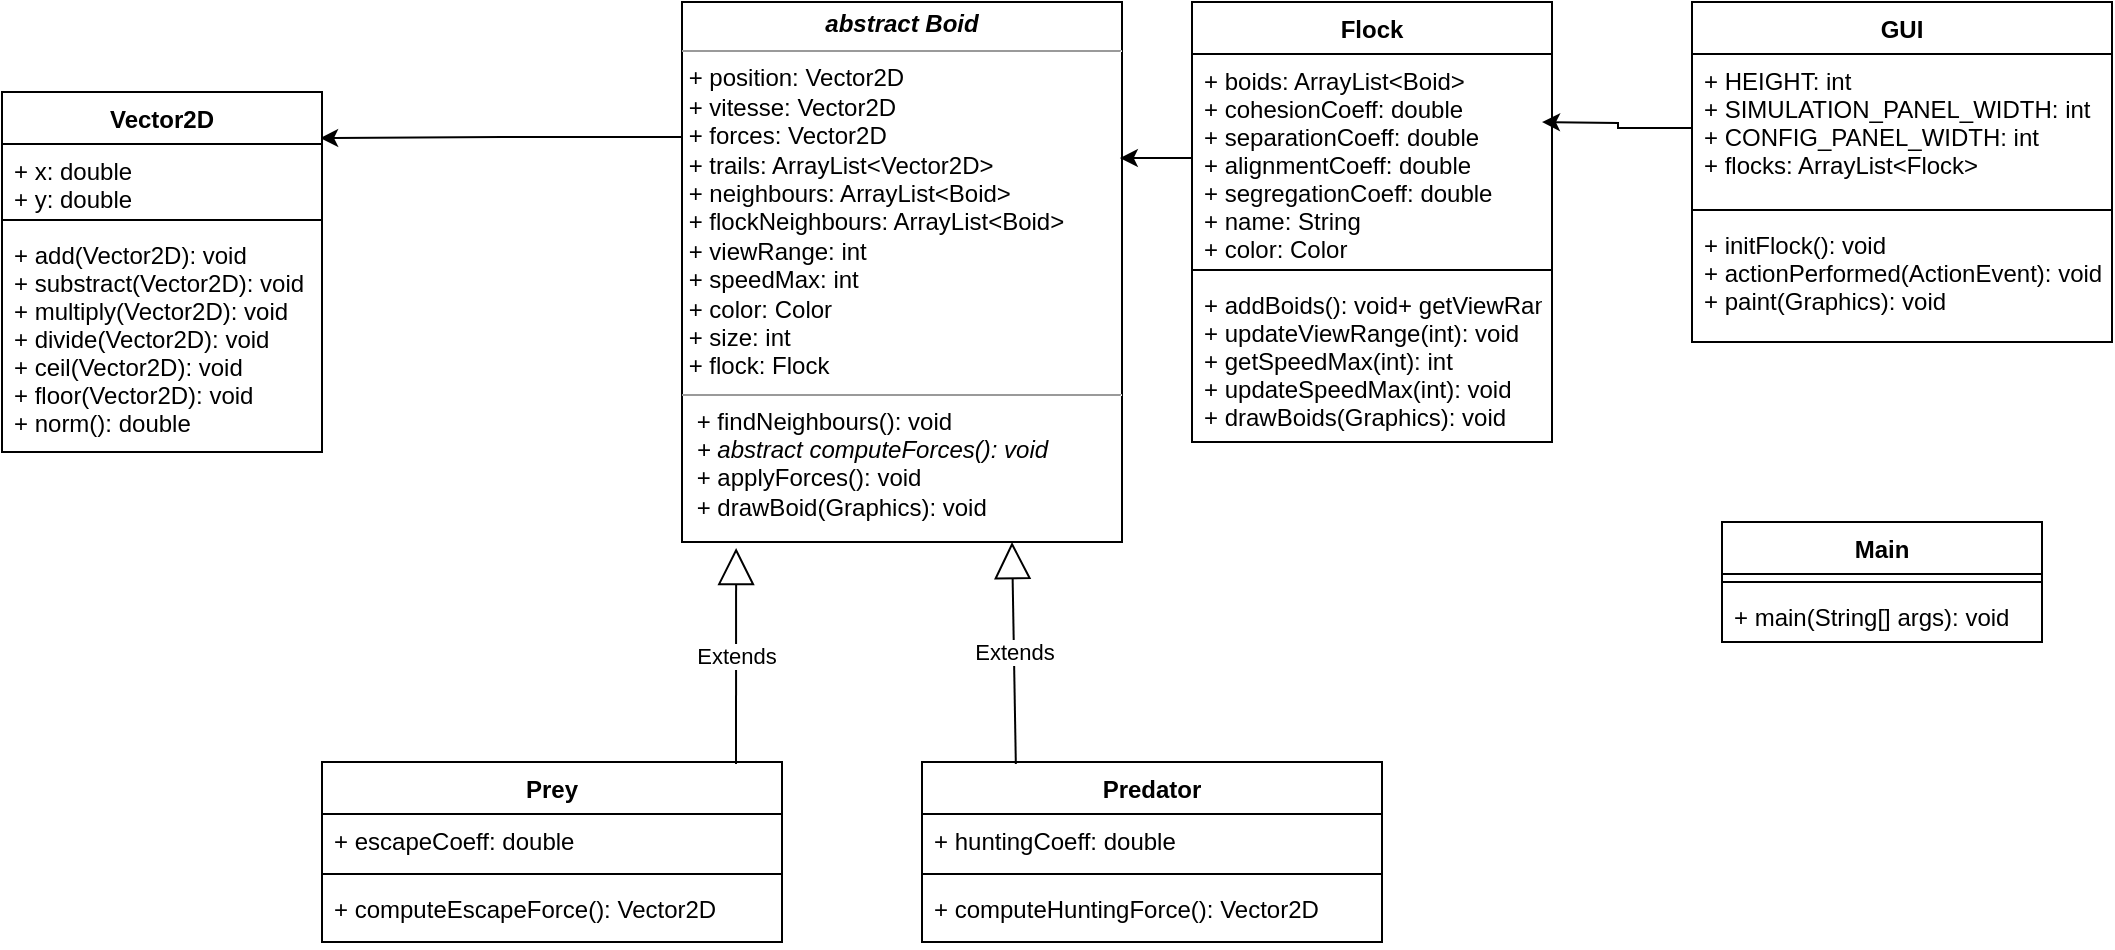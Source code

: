 <mxfile version="16.6.8" type="github">
  <diagram id="tQhhWCgTlTceESivTciR" name="Page-1">
    <mxGraphModel dx="2105" dy="536" grid="1" gridSize="10" guides="1" tooltips="1" connect="1" arrows="1" fold="1" page="1" pageScale="1" pageWidth="827" pageHeight="1169" math="0" shadow="0">
      <root>
        <mxCell id="0" />
        <mxCell id="1" parent="0" />
        <mxCell id="FP-qPfGK_xFJ3-6SMsp6-1" value="Prey" style="swimlane;fontStyle=1;align=center;verticalAlign=top;childLayout=stackLayout;horizontal=1;startSize=26;horizontalStack=0;resizeParent=1;resizeParentMax=0;resizeLast=0;collapsible=1;marginBottom=0;" parent="1" vertex="1">
          <mxGeometry x="-260" y="400" width="230" height="90" as="geometry" />
        </mxCell>
        <mxCell id="p-vpk-FNosqic6lHoFx3-1" value="+ escapeCoeff: double" style="text;strokeColor=none;fillColor=none;align=left;verticalAlign=top;spacingLeft=4;spacingRight=4;overflow=hidden;rotatable=0;points=[[0,0.5],[1,0.5]];portConstraint=eastwest;" vertex="1" parent="FP-qPfGK_xFJ3-6SMsp6-1">
          <mxGeometry y="26" width="230" height="26" as="geometry" />
        </mxCell>
        <mxCell id="FP-qPfGK_xFJ3-6SMsp6-3" value="" style="line;strokeWidth=1;fillColor=none;align=left;verticalAlign=middle;spacingTop=-1;spacingLeft=3;spacingRight=3;rotatable=0;labelPosition=right;points=[];portConstraint=eastwest;" parent="FP-qPfGK_xFJ3-6SMsp6-1" vertex="1">
          <mxGeometry y="52" width="230" height="8" as="geometry" />
        </mxCell>
        <mxCell id="FP-qPfGK_xFJ3-6SMsp6-39" value="+ computeEscapeForce(): Vector2D&#xa;" style="text;strokeColor=none;fillColor=none;align=left;verticalAlign=top;spacingLeft=4;spacingRight=4;overflow=hidden;rotatable=0;points=[[0,0.5],[1,0.5]];portConstraint=eastwest;" parent="FP-qPfGK_xFJ3-6SMsp6-1" vertex="1">
          <mxGeometry y="60" width="230" height="30" as="geometry" />
        </mxCell>
        <mxCell id="FP-qPfGK_xFJ3-6SMsp6-6" value="Flock" style="swimlane;fontStyle=1;align=center;verticalAlign=top;childLayout=stackLayout;horizontal=1;startSize=26;horizontalStack=0;resizeParent=1;resizeParentMax=0;resizeLast=0;collapsible=1;marginBottom=0;" parent="1" vertex="1">
          <mxGeometry x="175" y="20" width="180" height="220" as="geometry" />
        </mxCell>
        <mxCell id="FP-qPfGK_xFJ3-6SMsp6-7" value="+ boids: ArrayList&lt;Boid&gt;&#xa;+ cohesionCoeff: double&#xa;+ separationCoeff: double&#xa;+ alignmentCoeff: double&#xa;+ segregationCoeff: double&#xa;+ name: String&#xa;+ color: Color&#xa;&#xa;" style="text;strokeColor=none;fillColor=none;align=left;verticalAlign=top;spacingLeft=4;spacingRight=4;overflow=hidden;rotatable=0;points=[[0,0.5],[1,0.5]];portConstraint=eastwest;" parent="FP-qPfGK_xFJ3-6SMsp6-6" vertex="1">
          <mxGeometry y="26" width="180" height="104" as="geometry" />
        </mxCell>
        <mxCell id="FP-qPfGK_xFJ3-6SMsp6-8" value="" style="line;strokeWidth=1;fillColor=none;align=left;verticalAlign=middle;spacingTop=-1;spacingLeft=3;spacingRight=3;rotatable=0;labelPosition=right;points=[];portConstraint=eastwest;" parent="FP-qPfGK_xFJ3-6SMsp6-6" vertex="1">
          <mxGeometry y="130" width="180" height="8" as="geometry" />
        </mxCell>
        <mxCell id="FP-qPfGK_xFJ3-6SMsp6-9" value="+ addBoids(): void+ getViewRange(): int&#xa;+ updateViewRange(int): void&#xa;+ getSpeedMax(int): int&#xa;+ updateSpeedMax(int): void&#xa;+ drawBoids(Graphics): void&#xa;" style="text;strokeColor=none;fillColor=none;align=left;verticalAlign=top;spacingLeft=4;spacingRight=4;overflow=hidden;rotatable=0;points=[[0,0.5],[1,0.5]];portConstraint=eastwest;" parent="FP-qPfGK_xFJ3-6SMsp6-6" vertex="1">
          <mxGeometry y="138" width="180" height="82" as="geometry" />
        </mxCell>
        <mxCell id="FP-qPfGK_xFJ3-6SMsp6-10" value="Main" style="swimlane;fontStyle=1;align=center;verticalAlign=top;childLayout=stackLayout;horizontal=1;startSize=26;horizontalStack=0;resizeParent=1;resizeParentMax=0;resizeLast=0;collapsible=1;marginBottom=0;" parent="1" vertex="1">
          <mxGeometry x="440" y="280" width="160" height="60" as="geometry" />
        </mxCell>
        <mxCell id="FP-qPfGK_xFJ3-6SMsp6-12" value="" style="line;strokeWidth=1;fillColor=none;align=left;verticalAlign=middle;spacingTop=-1;spacingLeft=3;spacingRight=3;rotatable=0;labelPosition=right;points=[];portConstraint=eastwest;" parent="FP-qPfGK_xFJ3-6SMsp6-10" vertex="1">
          <mxGeometry y="26" width="160" height="8" as="geometry" />
        </mxCell>
        <mxCell id="FP-qPfGK_xFJ3-6SMsp6-13" value="+ main(String[] args): void" style="text;strokeColor=none;fillColor=none;align=left;verticalAlign=top;spacingLeft=4;spacingRight=4;overflow=hidden;rotatable=0;points=[[0,0.5],[1,0.5]];portConstraint=eastwest;" parent="FP-qPfGK_xFJ3-6SMsp6-10" vertex="1">
          <mxGeometry y="34" width="160" height="26" as="geometry" />
        </mxCell>
        <mxCell id="FP-qPfGK_xFJ3-6SMsp6-14" value="GUI" style="swimlane;fontStyle=1;align=center;verticalAlign=top;childLayout=stackLayout;horizontal=1;startSize=26;horizontalStack=0;resizeParent=1;resizeParentMax=0;resizeLast=0;collapsible=1;marginBottom=0;" parent="1" vertex="1">
          <mxGeometry x="425" y="20" width="210" height="170" as="geometry" />
        </mxCell>
        <mxCell id="FP-qPfGK_xFJ3-6SMsp6-15" value="+ HEIGHT: int&#xa;+ SIMULATION_PANEL_WIDTH: int&#xa;+ CONFIG_PANEL_WIDTH: int&#xa;+ flocks: ArrayList&lt;Flock&gt;" style="text;strokeColor=none;fillColor=none;align=left;verticalAlign=top;spacingLeft=4;spacingRight=4;overflow=hidden;rotatable=0;points=[[0,0.5],[1,0.5]];portConstraint=eastwest;" parent="FP-qPfGK_xFJ3-6SMsp6-14" vertex="1">
          <mxGeometry y="26" width="210" height="74" as="geometry" />
        </mxCell>
        <mxCell id="FP-qPfGK_xFJ3-6SMsp6-16" value="" style="line;strokeWidth=1;fillColor=none;align=left;verticalAlign=middle;spacingTop=-1;spacingLeft=3;spacingRight=3;rotatable=0;labelPosition=right;points=[];portConstraint=eastwest;" parent="FP-qPfGK_xFJ3-6SMsp6-14" vertex="1">
          <mxGeometry y="100" width="210" height="8" as="geometry" />
        </mxCell>
        <mxCell id="FP-qPfGK_xFJ3-6SMsp6-17" value="+ initFlock(): void&#xa;+ actionPerformed(ActionEvent): void&#xa;+ paint(Graphics): void&#xa;&#xa;&#xa;" style="text;strokeColor=none;fillColor=none;align=left;verticalAlign=top;spacingLeft=4;spacingRight=4;overflow=hidden;rotatable=0;points=[[0,0.5],[1,0.5]];portConstraint=eastwest;" parent="FP-qPfGK_xFJ3-6SMsp6-14" vertex="1">
          <mxGeometry y="108" width="210" height="62" as="geometry" />
        </mxCell>
        <mxCell id="p-vpk-FNosqic6lHoFx3-7" style="edgeStyle=orthogonalEdgeStyle;rounded=0;orthogonalLoop=1;jettySize=auto;html=1;exitX=0;exitY=0.25;exitDx=0;exitDy=0;entryX=0.994;entryY=0.128;entryDx=0;entryDy=0;entryPerimeter=0;" edge="1" parent="1" source="FP-qPfGK_xFJ3-6SMsp6-22" target="FP-qPfGK_xFJ3-6SMsp6-35">
          <mxGeometry relative="1" as="geometry" />
        </mxCell>
        <mxCell id="FP-qPfGK_xFJ3-6SMsp6-22" value="&lt;p style=&quot;margin: 0px ; margin-top: 4px ; text-align: center&quot;&gt;&lt;i&gt;&lt;b&gt;abstract &lt;/b&gt;&lt;b&gt;Boid &lt;/b&gt;&lt;/i&gt;&lt;br&gt;&lt;/p&gt;&lt;hr size=&quot;1&quot;&gt;&lt;div&gt;&amp;nbsp;+ position: Vector2D&lt;br&gt;&lt;/div&gt;&lt;div&gt;&amp;nbsp;+ vitesse: Vector2D&lt;/div&gt;&lt;div&gt;&amp;nbsp;+ forces: Vector2D&lt;/div&gt;&lt;div&gt;&amp;nbsp;+ trails: ArrayList&amp;lt;Vector2D&amp;gt;&lt;br&gt;&lt;/div&gt;&lt;div&gt;&amp;nbsp;+ neighbours: ArrayList&amp;lt;Boid&amp;gt;&lt;/div&gt;&lt;div&gt;&amp;nbsp;+ flockNeighbours: ArrayList&amp;lt;Boid&amp;gt;&lt;/div&gt;&lt;div&gt;&amp;nbsp;+ viewRange: int&lt;br&gt;&lt;/div&gt;&lt;div&gt;&amp;nbsp;+ speedMax: int&lt;br&gt;&lt;/div&gt;&lt;div&gt;&amp;nbsp;+ color: Color&lt;/div&gt;&lt;div&gt;&amp;nbsp;+ size: int&lt;/div&gt;&lt;div&gt;&amp;nbsp;+ flock: Flock&lt;/div&gt;&lt;hr size=&quot;1&quot;&gt;&lt;p style=&quot;margin: 0px ; margin-left: 4px&quot;&gt;&amp;nbsp;+ findNeighbours(): void&lt;/p&gt;&lt;p style=&quot;margin: 0px ; margin-left: 4px&quot;&gt;&lt;i&gt;&amp;nbsp;+ abstract computeForces(): void&lt;/i&gt;&lt;/p&gt;&lt;p style=&quot;margin: 0px ; margin-left: 4px&quot;&gt;&amp;nbsp;+ applyForces(): void&lt;/p&gt;&lt;p style=&quot;margin: 0px ; margin-left: 4px&quot;&gt;&amp;nbsp;+ drawBoid(Graphics): void&lt;/p&gt;&lt;p style=&quot;margin: 0px ; margin-left: 4px&quot;&gt;&lt;br&gt;&lt;/p&gt;" style="verticalAlign=top;align=left;overflow=fill;fontSize=12;fontFamily=Helvetica;html=1;" parent="1" vertex="1">
          <mxGeometry x="-80" y="20" width="220" height="270" as="geometry" />
        </mxCell>
        <mxCell id="FP-qPfGK_xFJ3-6SMsp6-35" value="Vector2D" style="swimlane;fontStyle=1;align=center;verticalAlign=top;childLayout=stackLayout;horizontal=1;startSize=26;horizontalStack=0;resizeParent=1;resizeParentMax=0;resizeLast=0;collapsible=1;marginBottom=0;" parent="1" vertex="1">
          <mxGeometry x="-420" y="65" width="160" height="180" as="geometry" />
        </mxCell>
        <mxCell id="FP-qPfGK_xFJ3-6SMsp6-36" value="+ x: double&#xa;+ y: double&#xa;" style="text;strokeColor=none;fillColor=none;align=left;verticalAlign=top;spacingLeft=4;spacingRight=4;overflow=hidden;rotatable=0;points=[[0,0.5],[1,0.5]];portConstraint=eastwest;" parent="FP-qPfGK_xFJ3-6SMsp6-35" vertex="1">
          <mxGeometry y="26" width="160" height="34" as="geometry" />
        </mxCell>
        <mxCell id="FP-qPfGK_xFJ3-6SMsp6-37" value="" style="line;strokeWidth=1;fillColor=none;align=left;verticalAlign=middle;spacingTop=-1;spacingLeft=3;spacingRight=3;rotatable=0;labelPosition=right;points=[];portConstraint=eastwest;" parent="FP-qPfGK_xFJ3-6SMsp6-35" vertex="1">
          <mxGeometry y="60" width="160" height="8" as="geometry" />
        </mxCell>
        <mxCell id="FP-qPfGK_xFJ3-6SMsp6-38" value="+ add(Vector2D): void&#xa;+ substract(Vector2D): void&#xa;+ multiply(Vector2D): void&#xa;+ divide(Vector2D): void&#xa;+ ceil(Vector2D): void&#xa;+ floor(Vector2D): void&#xa;+ norm(): double&#xa;" style="text;strokeColor=none;fillColor=none;align=left;verticalAlign=top;spacingLeft=4;spacingRight=4;overflow=hidden;rotatable=0;points=[[0,0.5],[1,0.5]];portConstraint=eastwest;" parent="FP-qPfGK_xFJ3-6SMsp6-35" vertex="1">
          <mxGeometry y="68" width="160" height="112" as="geometry" />
        </mxCell>
        <mxCell id="FP-qPfGK_xFJ3-6SMsp6-41" value="Predator" style="swimlane;fontStyle=1;align=center;verticalAlign=top;childLayout=stackLayout;horizontal=1;startSize=26;horizontalStack=0;resizeParent=1;resizeParentMax=0;resizeLast=0;collapsible=1;marginBottom=0;" parent="1" vertex="1">
          <mxGeometry x="40" y="400" width="230" height="90" as="geometry" />
        </mxCell>
        <mxCell id="p-vpk-FNosqic6lHoFx3-2" value="+ huntingCoeff: double" style="text;strokeColor=none;fillColor=none;align=left;verticalAlign=top;spacingLeft=4;spacingRight=4;overflow=hidden;rotatable=0;points=[[0,0.5],[1,0.5]];portConstraint=eastwest;" vertex="1" parent="FP-qPfGK_xFJ3-6SMsp6-41">
          <mxGeometry y="26" width="230" height="26" as="geometry" />
        </mxCell>
        <mxCell id="FP-qPfGK_xFJ3-6SMsp6-43" value="" style="line;strokeWidth=1;fillColor=none;align=left;verticalAlign=middle;spacingTop=-1;spacingLeft=3;spacingRight=3;rotatable=0;labelPosition=right;points=[];portConstraint=eastwest;" parent="FP-qPfGK_xFJ3-6SMsp6-41" vertex="1">
          <mxGeometry y="52" width="230" height="8" as="geometry" />
        </mxCell>
        <mxCell id="FP-qPfGK_xFJ3-6SMsp6-44" value="+ computeHuntingForce(): Vector2D" style="text;strokeColor=none;fillColor=none;align=left;verticalAlign=top;spacingLeft=4;spacingRight=4;overflow=hidden;rotatable=0;points=[[0,0.5],[1,0.5]];portConstraint=eastwest;" parent="FP-qPfGK_xFJ3-6SMsp6-41" vertex="1">
          <mxGeometry y="60" width="230" height="30" as="geometry" />
        </mxCell>
        <mxCell id="FP-qPfGK_xFJ3-6SMsp6-45" value="Extends" style="endArrow=block;endSize=16;endFill=0;html=1;rounded=0;exitX=0.9;exitY=0.011;exitDx=0;exitDy=0;exitPerimeter=0;entryX=0.123;entryY=1.011;entryDx=0;entryDy=0;entryPerimeter=0;" parent="1" source="FP-qPfGK_xFJ3-6SMsp6-1" target="FP-qPfGK_xFJ3-6SMsp6-22" edge="1">
          <mxGeometry width="160" relative="1" as="geometry">
            <mxPoint x="80" y="250" as="sourcePoint" />
            <mxPoint x="-50" y="300" as="targetPoint" />
          </mxGeometry>
        </mxCell>
        <mxCell id="FP-qPfGK_xFJ3-6SMsp6-46" value="Extends" style="endArrow=block;endSize=16;endFill=0;html=1;rounded=0;entryX=0.75;entryY=1;entryDx=0;entryDy=0;exitX=0.204;exitY=0.011;exitDx=0;exitDy=0;exitPerimeter=0;" parent="1" source="FP-qPfGK_xFJ3-6SMsp6-41" target="FP-qPfGK_xFJ3-6SMsp6-22" edge="1">
          <mxGeometry width="160" relative="1" as="geometry">
            <mxPoint x="85" y="390" as="sourcePoint" />
            <mxPoint x="277.5" y="250" as="targetPoint" />
          </mxGeometry>
        </mxCell>
        <mxCell id="p-vpk-FNosqic6lHoFx3-5" style="edgeStyle=orthogonalEdgeStyle;rounded=0;orthogonalLoop=1;jettySize=auto;html=1;exitX=0;exitY=0.5;exitDx=0;exitDy=0;entryX=0.995;entryY=0.289;entryDx=0;entryDy=0;entryPerimeter=0;" edge="1" parent="1" source="FP-qPfGK_xFJ3-6SMsp6-7" target="FP-qPfGK_xFJ3-6SMsp6-22">
          <mxGeometry relative="1" as="geometry" />
        </mxCell>
        <mxCell id="p-vpk-FNosqic6lHoFx3-8" style="edgeStyle=orthogonalEdgeStyle;rounded=0;orthogonalLoop=1;jettySize=auto;html=1;exitX=0;exitY=0.5;exitDx=0;exitDy=0;" edge="1" parent="1" source="FP-qPfGK_xFJ3-6SMsp6-15">
          <mxGeometry relative="1" as="geometry">
            <mxPoint x="350" y="80" as="targetPoint" />
          </mxGeometry>
        </mxCell>
      </root>
    </mxGraphModel>
  </diagram>
</mxfile>
